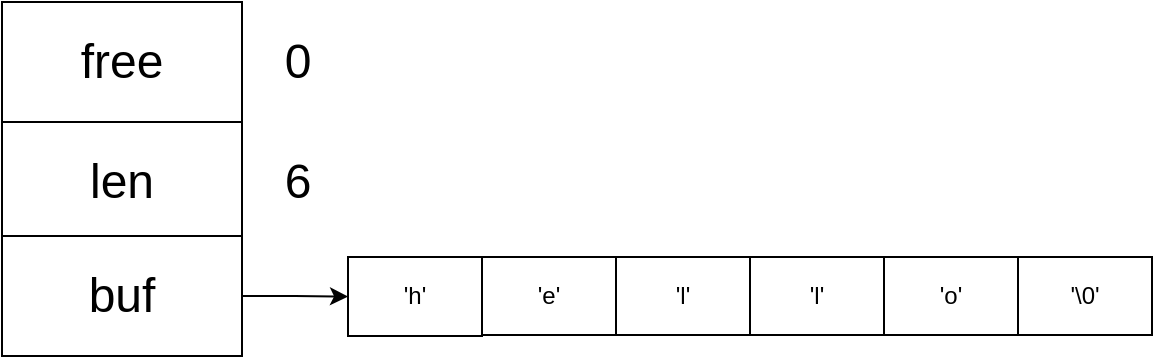 <mxfile version="17.4.2" type="github">
  <diagram id="BEMWs7EiU-5zdooSxy41" name="Page-1">
    <mxGraphModel dx="1038" dy="547" grid="0" gridSize="10" guides="1" tooltips="1" connect="1" arrows="1" fold="1" page="1" pageScale="1" pageWidth="827" pageHeight="1169" math="0" shadow="0">
      <root>
        <mxCell id="0" />
        <mxCell id="1" parent="0" />
        <mxCell id="kSKVR7nEdQFuoGYjWsU_-1" value="&lt;font style=&quot;font-size: 24px&quot;&gt;free&lt;/font&gt;" style="rounded=0;whiteSpace=wrap;html=1;" vertex="1" parent="1">
          <mxGeometry x="162" y="165" width="120" height="60" as="geometry" />
        </mxCell>
        <mxCell id="kSKVR7nEdQFuoGYjWsU_-2" value="&lt;font style=&quot;font-size: 24px&quot;&gt;len&lt;/font&gt;" style="rounded=0;whiteSpace=wrap;html=1;" vertex="1" parent="1">
          <mxGeometry x="162" y="225" width="120" height="60" as="geometry" />
        </mxCell>
        <mxCell id="kSKVR7nEdQFuoGYjWsU_-10" value="" style="edgeStyle=orthogonalEdgeStyle;rounded=0;orthogonalLoop=1;jettySize=auto;html=1;" edge="1" parent="1" source="kSKVR7nEdQFuoGYjWsU_-3" target="kSKVR7nEdQFuoGYjWsU_-4">
          <mxGeometry relative="1" as="geometry" />
        </mxCell>
        <mxCell id="kSKVR7nEdQFuoGYjWsU_-3" value="&lt;font style=&quot;font-size: 24px&quot;&gt;buf&lt;/font&gt;" style="rounded=0;whiteSpace=wrap;html=1;" vertex="1" parent="1">
          <mxGeometry x="162" y="282" width="120" height="60" as="geometry" />
        </mxCell>
        <mxCell id="kSKVR7nEdQFuoGYjWsU_-4" value="&#39;h&#39;" style="rounded=0;whiteSpace=wrap;html=1;" vertex="1" parent="1">
          <mxGeometry x="335" y="292.5" width="67" height="39.5" as="geometry" />
        </mxCell>
        <mxCell id="kSKVR7nEdQFuoGYjWsU_-5" value="&#39;e&#39;" style="rounded=0;whiteSpace=wrap;html=1;" vertex="1" parent="1">
          <mxGeometry x="402" y="292.5" width="67" height="39" as="geometry" />
        </mxCell>
        <mxCell id="kSKVR7nEdQFuoGYjWsU_-6" value="&#39;l&#39;" style="rounded=0;whiteSpace=wrap;html=1;" vertex="1" parent="1">
          <mxGeometry x="469" y="292.5" width="67" height="39" as="geometry" />
        </mxCell>
        <mxCell id="kSKVR7nEdQFuoGYjWsU_-7" value="&#39;o&#39;" style="rounded=0;whiteSpace=wrap;html=1;" vertex="1" parent="1">
          <mxGeometry x="603" y="292.5" width="67" height="39" as="geometry" />
        </mxCell>
        <mxCell id="kSKVR7nEdQFuoGYjWsU_-8" value="&#39;l&#39;" style="rounded=0;whiteSpace=wrap;html=1;" vertex="1" parent="1">
          <mxGeometry x="536" y="292.5" width="67" height="39" as="geometry" />
        </mxCell>
        <mxCell id="kSKVR7nEdQFuoGYjWsU_-9" value="&#39;\0&#39;" style="rounded=0;whiteSpace=wrap;html=1;" vertex="1" parent="1">
          <mxGeometry x="670" y="292.5" width="67" height="39" as="geometry" />
        </mxCell>
        <mxCell id="kSKVR7nEdQFuoGYjWsU_-12" value="6" style="text;html=1;strokeColor=none;fillColor=none;align=center;verticalAlign=middle;whiteSpace=wrap;rounded=0;fontSize=24;" vertex="1" parent="1">
          <mxGeometry x="280" y="240" width="60" height="30" as="geometry" />
        </mxCell>
        <mxCell id="kSKVR7nEdQFuoGYjWsU_-14" value="0" style="text;html=1;strokeColor=none;fillColor=none;align=center;verticalAlign=middle;whiteSpace=wrap;rounded=0;fontSize=24;" vertex="1" parent="1">
          <mxGeometry x="280" y="180" width="60" height="30" as="geometry" />
        </mxCell>
      </root>
    </mxGraphModel>
  </diagram>
</mxfile>
